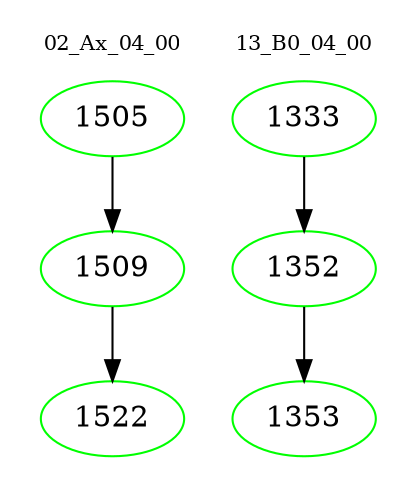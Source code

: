 digraph{
subgraph cluster_0 {
color = white
label = "02_Ax_04_00";
fontsize=10;
T0_1505 [label="1505", color="green"]
T0_1505 -> T0_1509 [color="black"]
T0_1509 [label="1509", color="green"]
T0_1509 -> T0_1522 [color="black"]
T0_1522 [label="1522", color="green"]
}
subgraph cluster_1 {
color = white
label = "13_B0_04_00";
fontsize=10;
T1_1333 [label="1333", color="green"]
T1_1333 -> T1_1352 [color="black"]
T1_1352 [label="1352", color="green"]
T1_1352 -> T1_1353 [color="black"]
T1_1353 [label="1353", color="green"]
}
}
